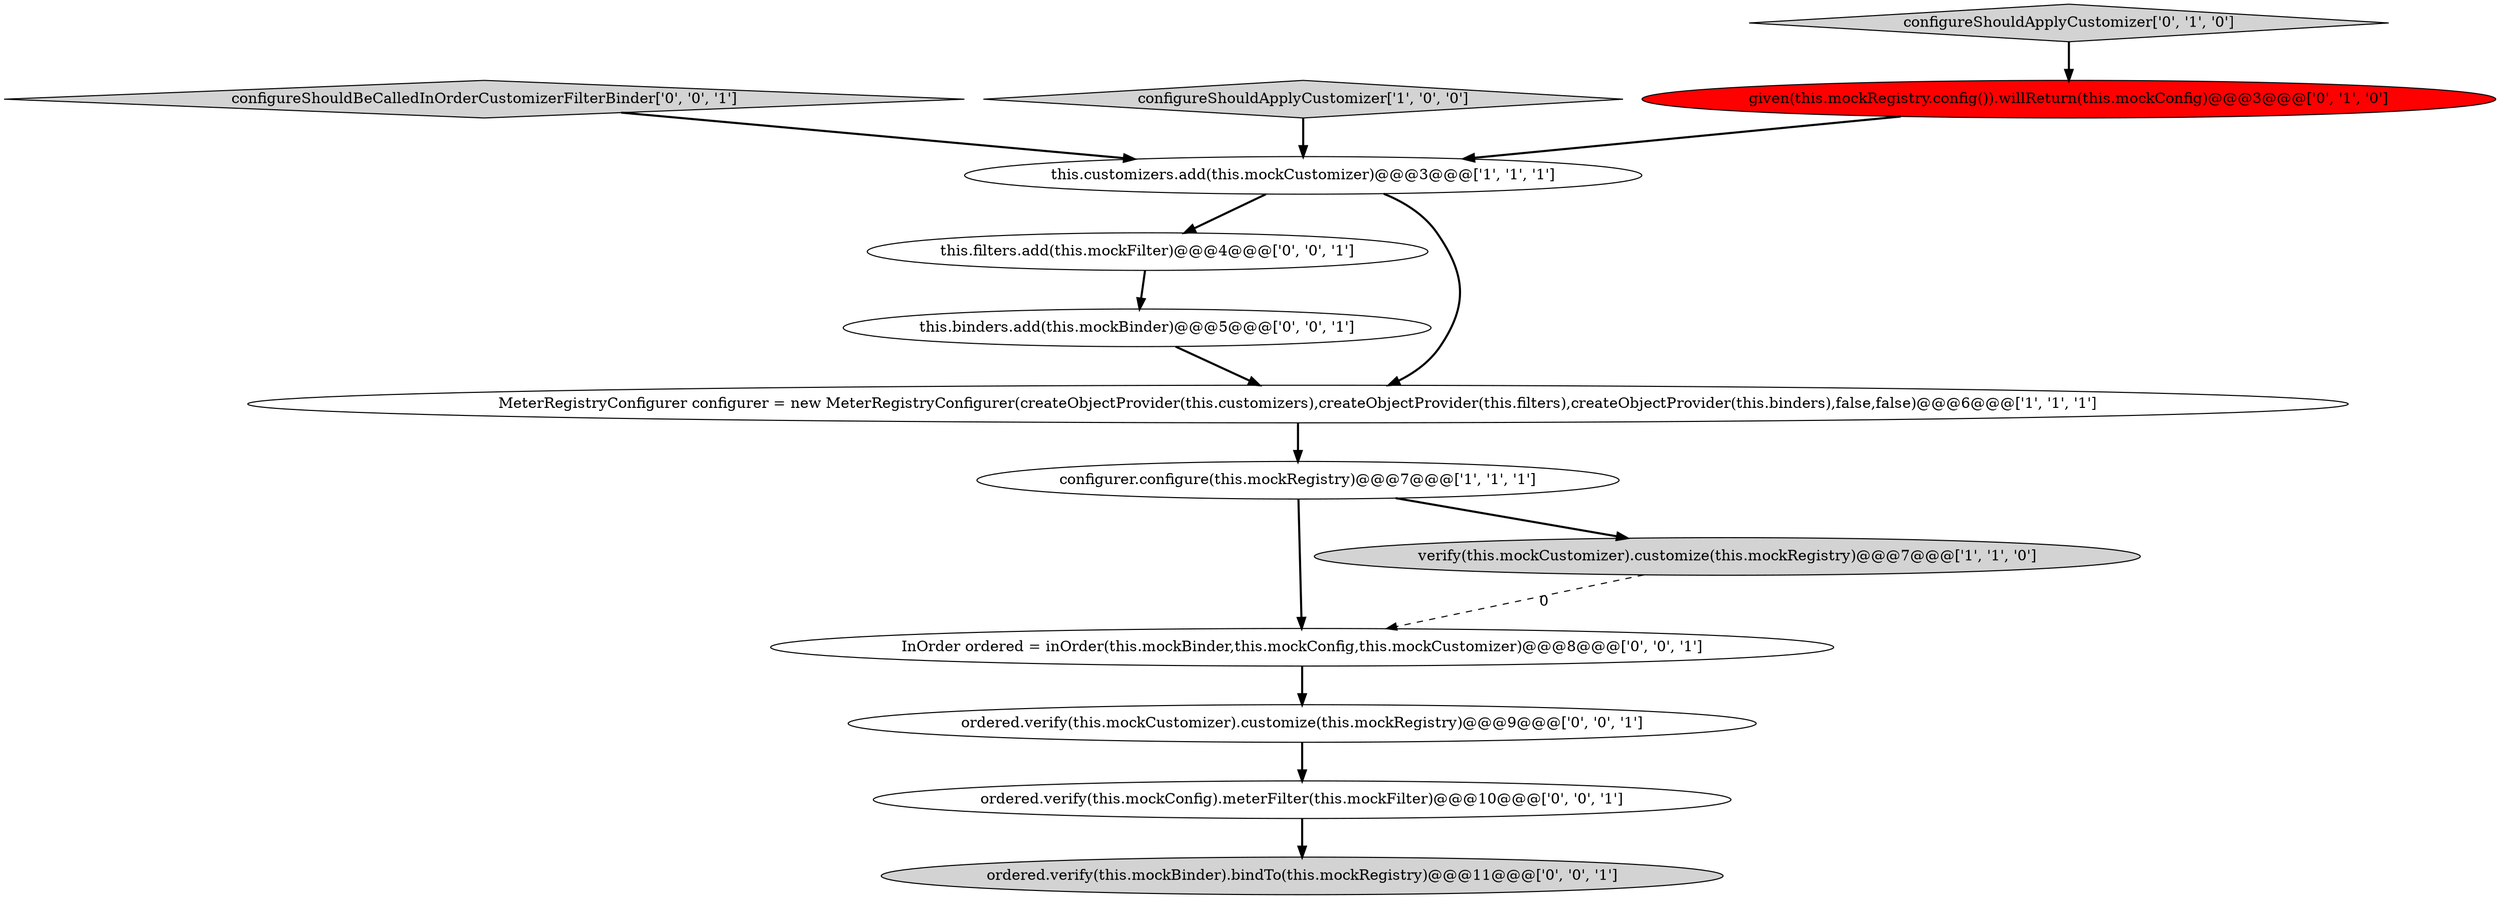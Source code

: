 digraph {
9 [style = filled, label = "configureShouldBeCalledInOrderCustomizerFilterBinder['0', '0', '1']", fillcolor = lightgray, shape = diamond image = "AAA0AAABBB3BBB"];
2 [style = filled, label = "this.customizers.add(this.mockCustomizer)@@@3@@@['1', '1', '1']", fillcolor = white, shape = ellipse image = "AAA0AAABBB1BBB"];
8 [style = filled, label = "ordered.verify(this.mockBinder).bindTo(this.mockRegistry)@@@11@@@['0', '0', '1']", fillcolor = lightgray, shape = ellipse image = "AAA0AAABBB3BBB"];
7 [style = filled, label = "InOrder ordered = inOrder(this.mockBinder,this.mockConfig,this.mockCustomizer)@@@8@@@['0', '0', '1']", fillcolor = white, shape = ellipse image = "AAA0AAABBB3BBB"];
1 [style = filled, label = "configureShouldApplyCustomizer['1', '0', '0']", fillcolor = lightgray, shape = diamond image = "AAA0AAABBB1BBB"];
4 [style = filled, label = "verify(this.mockCustomizer).customize(this.mockRegistry)@@@7@@@['1', '1', '0']", fillcolor = lightgray, shape = ellipse image = "AAA0AAABBB1BBB"];
0 [style = filled, label = "configurer.configure(this.mockRegistry)@@@7@@@['1', '1', '1']", fillcolor = white, shape = ellipse image = "AAA0AAABBB1BBB"];
6 [style = filled, label = "given(this.mockRegistry.config()).willReturn(this.mockConfig)@@@3@@@['0', '1', '0']", fillcolor = red, shape = ellipse image = "AAA1AAABBB2BBB"];
12 [style = filled, label = "this.binders.add(this.mockBinder)@@@5@@@['0', '0', '1']", fillcolor = white, shape = ellipse image = "AAA0AAABBB3BBB"];
13 [style = filled, label = "this.filters.add(this.mockFilter)@@@4@@@['0', '0', '1']", fillcolor = white, shape = ellipse image = "AAA0AAABBB3BBB"];
11 [style = filled, label = "ordered.verify(this.mockCustomizer).customize(this.mockRegistry)@@@9@@@['0', '0', '1']", fillcolor = white, shape = ellipse image = "AAA0AAABBB3BBB"];
5 [style = filled, label = "configureShouldApplyCustomizer['0', '1', '0']", fillcolor = lightgray, shape = diamond image = "AAA0AAABBB2BBB"];
10 [style = filled, label = "ordered.verify(this.mockConfig).meterFilter(this.mockFilter)@@@10@@@['0', '0', '1']", fillcolor = white, shape = ellipse image = "AAA0AAABBB3BBB"];
3 [style = filled, label = "MeterRegistryConfigurer configurer = new MeterRegistryConfigurer(createObjectProvider(this.customizers),createObjectProvider(this.filters),createObjectProvider(this.binders),false,false)@@@6@@@['1', '1', '1']", fillcolor = white, shape = ellipse image = "AAA0AAABBB1BBB"];
1->2 [style = bold, label=""];
12->3 [style = bold, label=""];
0->7 [style = bold, label=""];
13->12 [style = bold, label=""];
7->11 [style = bold, label=""];
5->6 [style = bold, label=""];
10->8 [style = bold, label=""];
0->4 [style = bold, label=""];
11->10 [style = bold, label=""];
9->2 [style = bold, label=""];
4->7 [style = dashed, label="0"];
3->0 [style = bold, label=""];
2->3 [style = bold, label=""];
2->13 [style = bold, label=""];
6->2 [style = bold, label=""];
}
